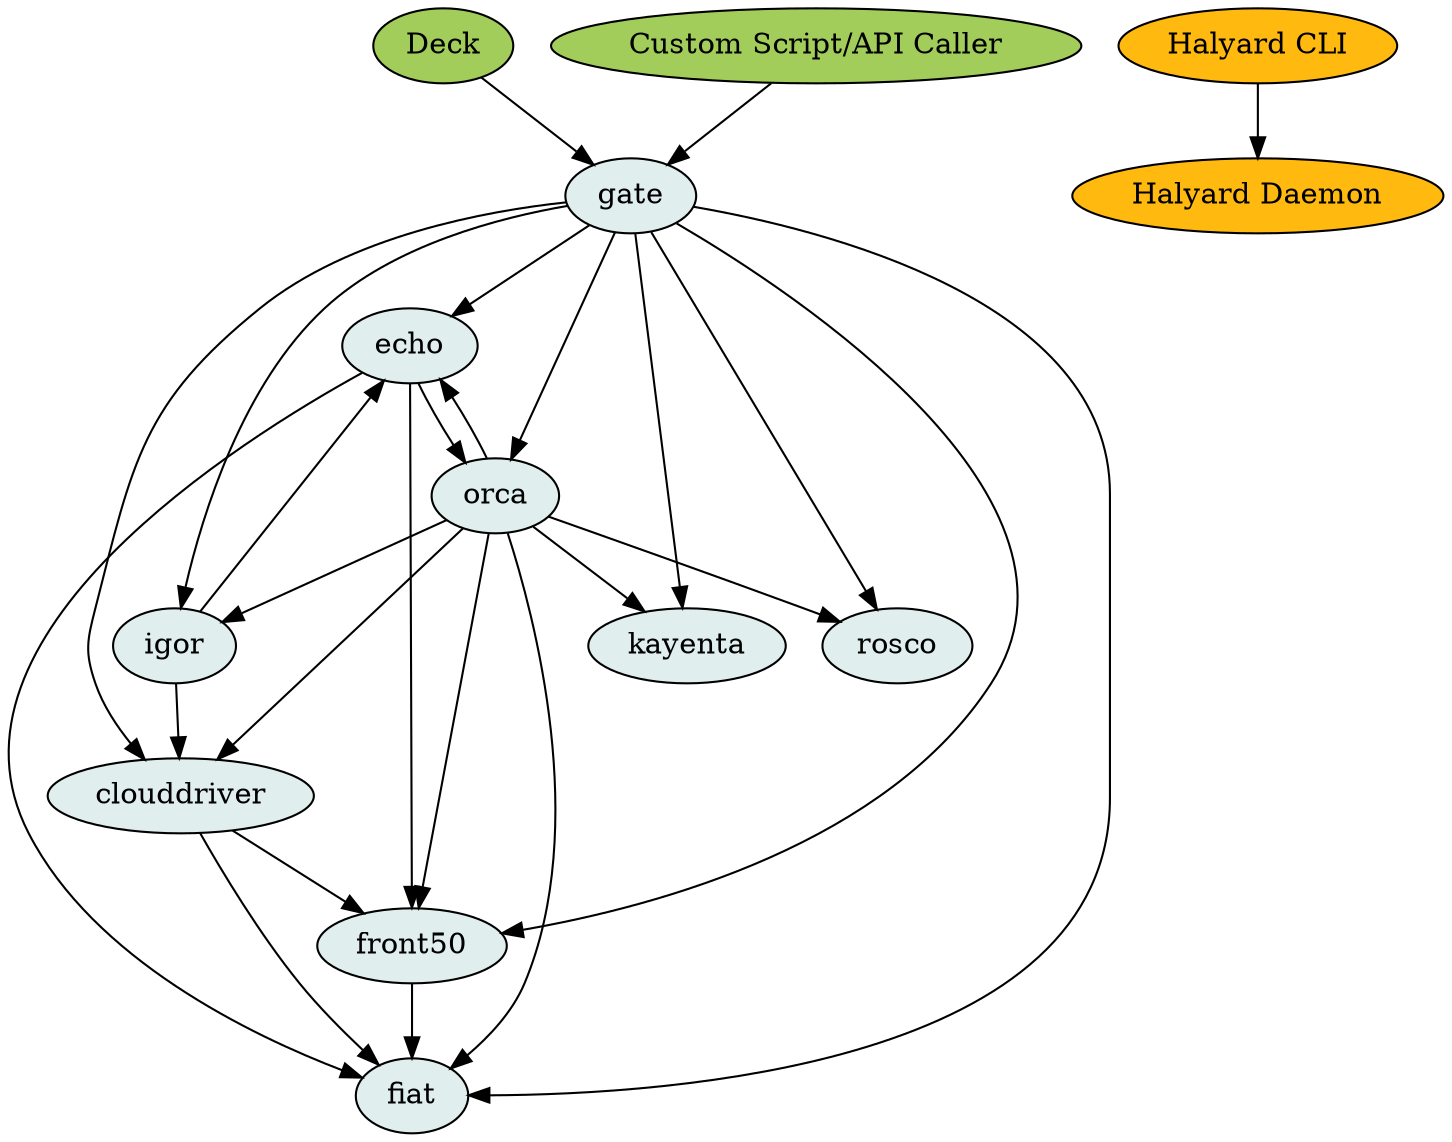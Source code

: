 strict digraph G {
  deck [ label="Deck", style="filled", fillcolor="darkolivegreen3" ]; 
  apicaller [ label="Custom Script/API Caller", style="filled", fillcolor="darkolivegreen3" ]; 
  halyardcli [ label="Halyard CLI", style="filled", fillcolor="darkgoldenrod1" ];
  halyarddaemon [ label="Halyard Daemon", style="filled", fillcolor="darkgoldenrod1" ];
  clouddriver [ label="clouddriver", style="filled", fillcolor="azure2" ];
  echo [ label="echo", style="filled", fillcolor="azure2" ];
  fiat [ label="fiat", style="filled", fillcolor="azure2" ];
  front50 [ label="front50", style="filled", fillcolor="azure2" ];
  gate [ label="gate", style="filled", fillcolor="azure2" ];
  igor [ label="igor", style="filled", fillcolor="azure2" ];
  kayenta [ label="kayenta", style="filled", fillcolor="azure2" ];
  orca [ label="orca", style="filled", fillcolor="azure2" ];
  rosco [ label="rosco", style="filled", fillcolor="azure2" ];
  halyardcli -> halyarddaemon;
  deck -> gate;
  apicaller -> gate;
  gate -> orca;  
  gate -> clouddriver;
  gate -> front50;
  gate -> rosco;
  gate -> igor;
  gate -> echo;
  gate -> fiat;
  gate -> kayenta;
  orca -> clouddriver;
  orca -> front50;
  orca -> rosco;
  orca -> igor;
  orca -> echo;
  orca -> fiat;
  orca -> kayenta;
  clouddriver -> front50;
  clouddriver -> fiat;  
  front50 -> fiat;
  igor -> clouddriver;
  igor -> echo;
  echo -> orca;
  echo -> front50;
  echo -> fiat;
}
